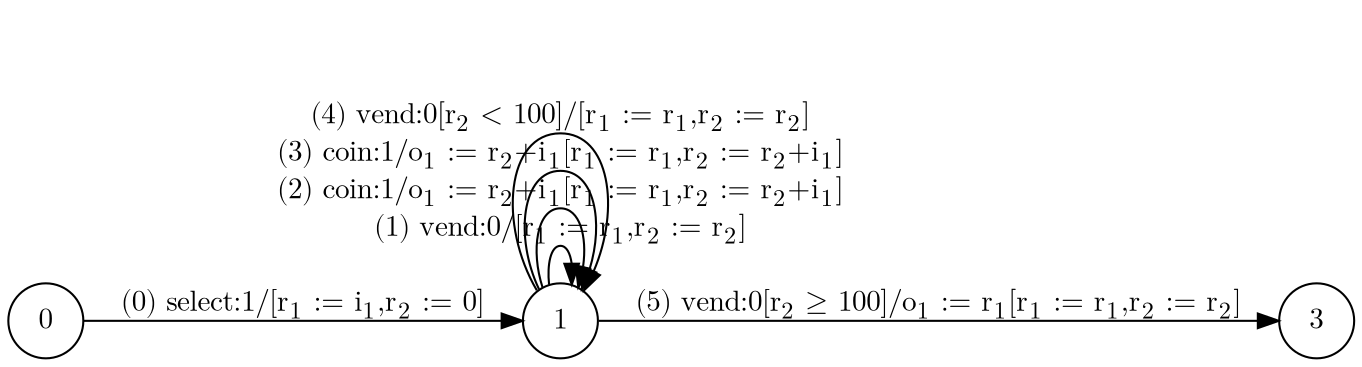 digraph EFSM{
graph [rankdir="LR", fontname="Latin Modern Math"];
node [color="black", fillcolor="white", shape="circle", style="filled", fontname="Latin Modern Math"];
edge [fontname="Latin Modern Math"];
0->1[label=<(0) select:1/&#91;r<sub>1</sub> := i<sub>1</sub>,r<sub>2</sub> := 0&#93;>]
1->1[label=<(1) vend:0/&#91;r<sub>1</sub> := r<sub>1</sub>,r<sub>2</sub> := r<sub>2</sub>&#93;>]
1->1[label=<(2) coin:1/o<sub>1</sub> := r<sub>2</sub>+i<sub>1</sub>&#91;r<sub>1</sub> := r<sub>1</sub>,r<sub>2</sub> := r<sub>2</sub>+i<sub>1</sub>&#93;>]
1->1[label=<(3) coin:1/o<sub>1</sub> := r<sub>2</sub>+i<sub>1</sub>&#91;r<sub>1</sub> := r<sub>1</sub>,r<sub>2</sub> := r<sub>2</sub>+i<sub>1</sub>&#93;>]
1->1[label=<(4) vend:0&#91;r<sub>2</sub> &lt; 100&#93;/&#91;r<sub>1</sub> := r<sub>1</sub>,r<sub>2</sub> := r<sub>2</sub>&#93;>]
1->3[label=<(5) vend:0&#91;r<sub>2</sub> &ge; 100&#93;/o<sub>1</sub> := r<sub>1</sub>&#91;r<sub>1</sub> := r<sub>1</sub>,r<sub>2</sub> := r<sub>2</sub>&#93;>]
}

